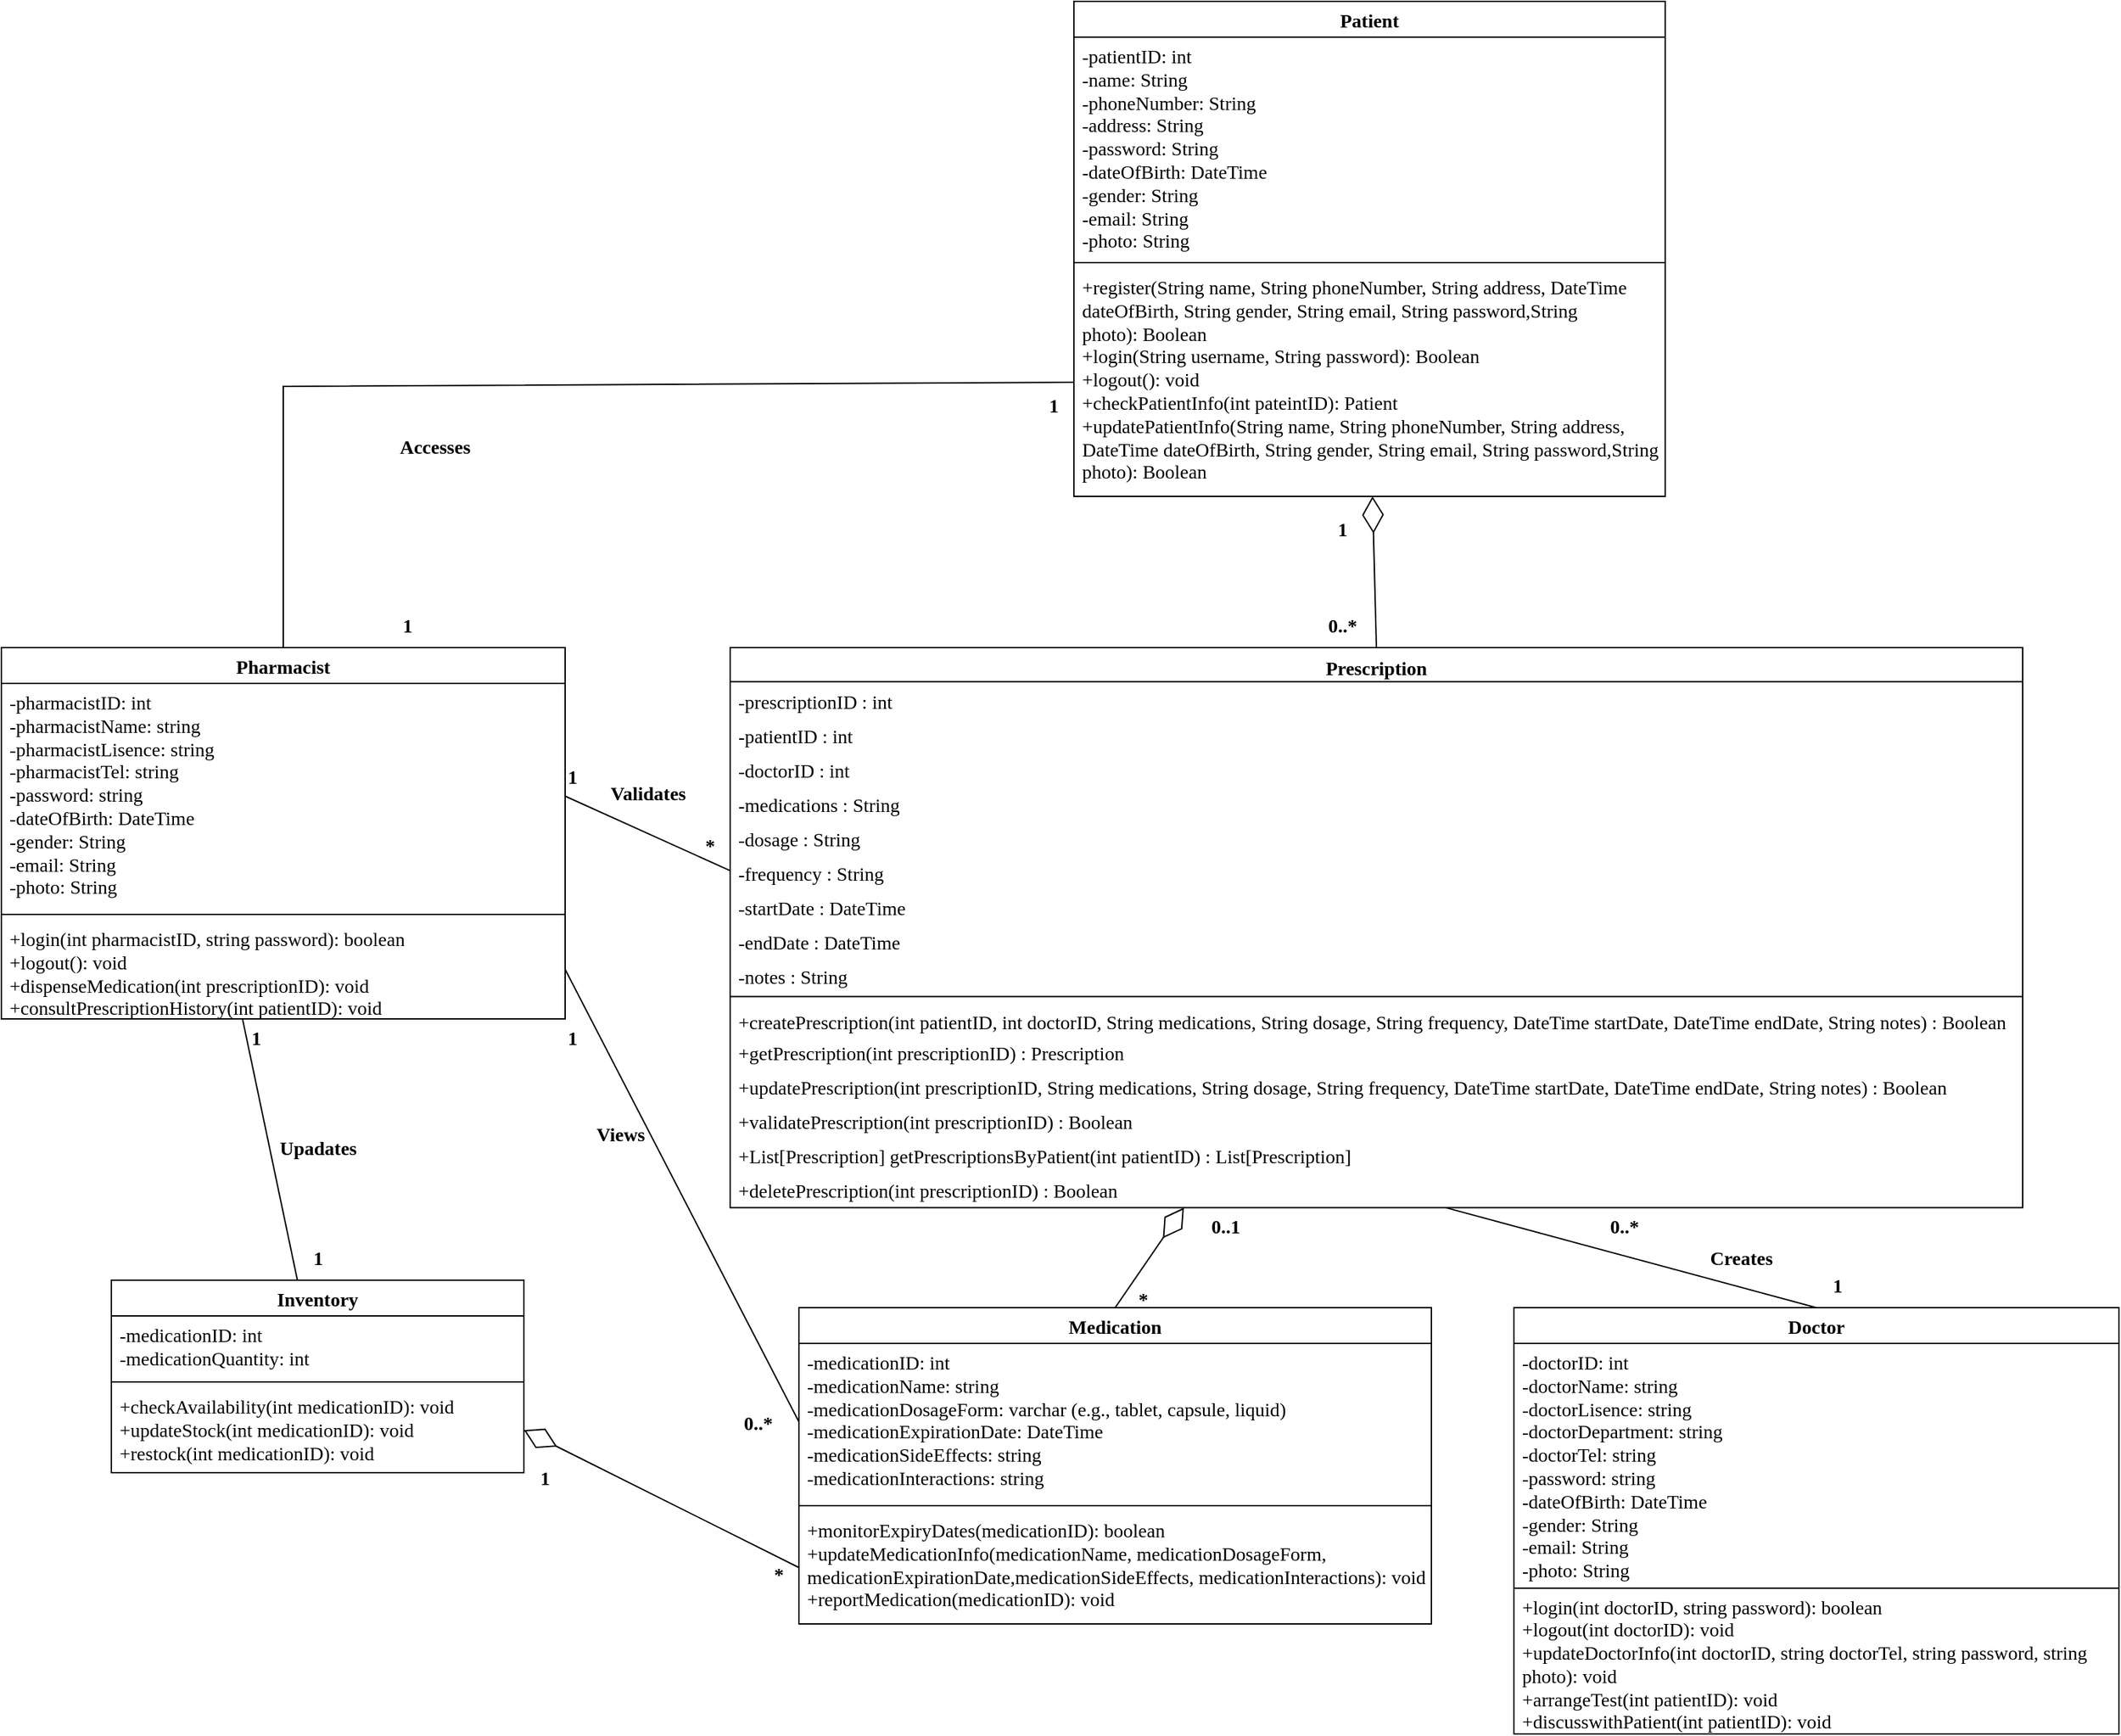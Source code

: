 <mxfile version="22.1.11" type="github">
  <diagram name="第 1 页" id="IFkGXs1P1i4UGobIEqxa">
    <mxGraphModel dx="2165" dy="1396" grid="1" gridSize="10" guides="1" tooltips="1" connect="1" arrows="1" fold="1" page="1" pageScale="1" pageWidth="1169" pageHeight="827" math="0" shadow="0">
      <root>
        <mxCell id="0" />
        <mxCell id="1" parent="0" />
        <mxCell id="cFKn5J2XUhD-Bvyqx_Qe-1" value="Medication" style="swimlane;fontStyle=1;align=center;verticalAlign=top;childLayout=stackLayout;horizontal=1;startSize=26;horizontalStack=0;resizeParent=1;resizeParentMax=0;resizeLast=0;collapsible=1;marginBottom=0;whiteSpace=wrap;html=1;fontFamily=Times New Roman;fontSize=14;" parent="1" vertex="1">
          <mxGeometry x="350" y="160" width="460" height="230" as="geometry" />
        </mxCell>
        <mxCell id="cFKn5J2XUhD-Bvyqx_Qe-2" value="-medicationID:&amp;nbsp;int&lt;br&gt;-medicationName: string&lt;br style=&quot;font-size: 14px;&quot;&gt;-medicationDosageForm: varchar (e.g., tablet, capsule, liquid)&lt;br style=&quot;font-size: 14px;&quot;&gt;-medicationExpirationDate: DateTime&lt;br&gt;-medicationSideEffects: string&lt;br&gt;-medicationInteractions: string" style="text;strokeColor=none;fillColor=none;align=left;verticalAlign=top;spacingLeft=4;spacingRight=4;overflow=hidden;rotatable=0;points=[[0,0.5],[1,0.5]];portConstraint=eastwest;whiteSpace=wrap;html=1;fontFamily=Times New Roman;fontSize=14;" parent="cFKn5J2XUhD-Bvyqx_Qe-1" vertex="1">
          <mxGeometry y="26" width="460" height="114" as="geometry" />
        </mxCell>
        <mxCell id="cFKn5J2XUhD-Bvyqx_Qe-3" value="" style="line;strokeWidth=1;fillColor=none;align=left;verticalAlign=middle;spacingTop=-1;spacingLeft=3;spacingRight=3;rotatable=0;labelPosition=right;points=[];portConstraint=eastwest;strokeColor=inherit;" parent="cFKn5J2XUhD-Bvyqx_Qe-1" vertex="1">
          <mxGeometry y="140" width="460" height="8" as="geometry" />
        </mxCell>
        <mxCell id="cFKn5J2XUhD-Bvyqx_Qe-4" value="+monitorExpiryDates(medicationID):&amp;nbsp;boolean&lt;br&gt;+updateMedicationInfo(medicationName, medicationDosageForm, medicationExpirationDate,medicationSideEffects, medicationInteractions):&amp;nbsp;void&lt;br&gt;+reportMedication(medicationID):&amp;nbsp;void" style="text;strokeColor=none;fillColor=none;align=left;verticalAlign=top;spacingLeft=4;spacingRight=4;overflow=hidden;rotatable=0;points=[[0,0.5],[1,0.5]];portConstraint=eastwest;whiteSpace=wrap;html=1;fontFamily=Times New Roman;fontSize=14;" parent="cFKn5J2XUhD-Bvyqx_Qe-1" vertex="1">
          <mxGeometry y="148" width="460" height="82" as="geometry" />
        </mxCell>
        <mxCell id="cFKn5J2XUhD-Bvyqx_Qe-5" value="Inventory" style="swimlane;fontStyle=1;align=center;verticalAlign=top;childLayout=stackLayout;horizontal=1;startSize=26;horizontalStack=0;resizeParent=1;resizeParentMax=0;resizeLast=0;collapsible=1;marginBottom=0;whiteSpace=wrap;html=1;fontFamily=Times New Roman;fontSize=14;" parent="1" vertex="1">
          <mxGeometry x="-150" y="140" width="300" height="140" as="geometry" />
        </mxCell>
        <mxCell id="cFKn5J2XUhD-Bvyqx_Qe-6" value="-medicationID: int&lt;br style=&quot;font-size: 14px;&quot;&gt;-medicationQuantity: int" style="text;strokeColor=none;fillColor=none;align=left;verticalAlign=top;spacingLeft=4;spacingRight=4;overflow=hidden;rotatable=0;points=[[0,0.5],[1,0.5]];portConstraint=eastwest;whiteSpace=wrap;html=1;fontFamily=Times New Roman;fontSize=14;" parent="cFKn5J2XUhD-Bvyqx_Qe-5" vertex="1">
          <mxGeometry y="26" width="300" height="44" as="geometry" />
        </mxCell>
        <mxCell id="cFKn5J2XUhD-Bvyqx_Qe-7" value="" style="line;strokeWidth=1;fillColor=none;align=left;verticalAlign=middle;spacingTop=-1;spacingLeft=3;spacingRight=3;rotatable=0;labelPosition=right;points=[];portConstraint=eastwest;strokeColor=inherit;" parent="cFKn5J2XUhD-Bvyqx_Qe-5" vertex="1">
          <mxGeometry y="70" width="300" height="8" as="geometry" />
        </mxCell>
        <mxCell id="cFKn5J2XUhD-Bvyqx_Qe-8" value="+checkAvailability(int medicationID): void&lt;br&gt;+updateStock(int medicationID): void&lt;br&gt;+restock(int medicationID): void" style="text;strokeColor=none;fillColor=none;align=left;verticalAlign=top;spacingLeft=4;spacingRight=4;overflow=hidden;rotatable=0;points=[[0,0.5],[1,0.5]];portConstraint=eastwest;whiteSpace=wrap;html=1;fontFamily=Times New Roman;fontSize=14;" parent="cFKn5J2XUhD-Bvyqx_Qe-5" vertex="1">
          <mxGeometry y="78" width="300" height="62" as="geometry" />
        </mxCell>
        <mxCell id="cFKn5J2XUhD-Bvyqx_Qe-9" value="&lt;font style=&quot;font-size: 14px;&quot; face=&quot;Times New Roman&quot;&gt;Pharmacist&lt;/font&gt;" style="swimlane;fontStyle=1;align=center;verticalAlign=top;childLayout=stackLayout;horizontal=1;startSize=26;horizontalStack=0;resizeParent=1;resizeParentMax=0;resizeLast=0;collapsible=1;marginBottom=0;whiteSpace=wrap;html=1;" parent="1" vertex="1">
          <mxGeometry x="-230" y="-320" width="410" height="270" as="geometry" />
        </mxCell>
        <mxCell id="cFKn5J2XUhD-Bvyqx_Qe-10" value="-pharmacistID: int&lt;br&gt;-pharmacistName: string&lt;br style=&quot;font-size: 14px;&quot;&gt;-pharmacistLisence: string&lt;br&gt;-pharmacistTel: string&lt;br&gt;-password: string&lt;br&gt;-dateOfBirth: DateTime&amp;nbsp;&lt;br style=&quot;border-color: var(--border-color);&quot;&gt;-gender: String&amp;nbsp;&lt;br style=&quot;border-color: var(--border-color);&quot;&gt;-email: String&amp;nbsp;&lt;br style=&quot;border-color: var(--border-color);&quot;&gt;-photo: String&amp;nbsp;" style="text;strokeColor=none;fillColor=none;align=left;verticalAlign=top;spacingLeft=4;spacingRight=4;overflow=hidden;rotatable=0;points=[[0,0.5],[1,0.5]];portConstraint=eastwest;whiteSpace=wrap;html=1;fontFamily=Times New Roman;fontSize=14;" parent="cFKn5J2XUhD-Bvyqx_Qe-9" vertex="1">
          <mxGeometry y="26" width="410" height="164" as="geometry" />
        </mxCell>
        <mxCell id="cFKn5J2XUhD-Bvyqx_Qe-11" value="" style="line;strokeWidth=1;fillColor=none;align=left;verticalAlign=middle;spacingTop=-1;spacingLeft=3;spacingRight=3;rotatable=0;labelPosition=right;points=[];portConstraint=eastwest;strokeColor=inherit;" parent="cFKn5J2XUhD-Bvyqx_Qe-9" vertex="1">
          <mxGeometry y="190" width="410" height="8" as="geometry" />
        </mxCell>
        <mxCell id="cFKn5J2XUhD-Bvyqx_Qe-12" value="&lt;font style=&quot;font-size: 14px;&quot;&gt;+login(int pharmacistID, string password): boolean&lt;br style=&quot;border-color: var(--border-color);&quot;&gt;+logout(): void&lt;br&gt;+dispenseMedication(int prescriptionID): void&lt;br style=&quot;font-size: 14px;&quot;&gt;&lt;/font&gt;&lt;font style=&quot;font-size: 14px;&quot;&gt;+consultPrescriptionHistory(int patientID): void&lt;br&gt;&lt;br&gt;&lt;br style=&quot;font-size: 14px;&quot;&gt;&lt;/font&gt;" style="text;strokeColor=none;fillColor=none;align=left;verticalAlign=top;spacingLeft=4;spacingRight=4;overflow=hidden;rotatable=0;points=[[0,0.5],[1,0.5]];portConstraint=eastwest;whiteSpace=wrap;html=1;fontFamily=Times New Roman;fontSize=14;" parent="cFKn5J2XUhD-Bvyqx_Qe-9" vertex="1">
          <mxGeometry y="198" width="410" height="72" as="geometry" />
        </mxCell>
        <mxCell id="cFKn5J2XUhD-Bvyqx_Qe-13" value="" style="endArrow=diamondThin;endFill=0;endSize=24;html=1;rounded=0;entryX=1;entryY=0.5;entryDx=0;entryDy=0;exitX=0;exitY=0.5;exitDx=0;exitDy=0;" parent="1" source="cFKn5J2XUhD-Bvyqx_Qe-4" target="cFKn5J2XUhD-Bvyqx_Qe-8" edge="1">
          <mxGeometry width="160" relative="1" as="geometry">
            <mxPoint x="840" y="45" as="sourcePoint" />
            <mxPoint x="910" y="125" as="targetPoint" />
            <Array as="points" />
          </mxGeometry>
        </mxCell>
        <mxCell id="cFKn5J2XUhD-Bvyqx_Qe-14" value="*" style="text;html=1;align=center;verticalAlign=middle;resizable=0;points=[];autosize=1;strokeColor=none;fillColor=none;fontFamily=Times New Roman;fontSize=14;fontStyle=1" parent="1" vertex="1">
          <mxGeometry x="585" y="140" width="30" height="30" as="geometry" />
        </mxCell>
        <mxCell id="cFKn5J2XUhD-Bvyqx_Qe-15" value="0..1" style="text;html=1;align=center;verticalAlign=middle;resizable=0;points=[];autosize=1;strokeColor=none;fillColor=none;fontSize=14;fontFamily=Times New Roman;fontStyle=1" parent="1" vertex="1">
          <mxGeometry x="640" y="87.31" width="40" height="30" as="geometry" />
        </mxCell>
        <mxCell id="cFKn5J2XUhD-Bvyqx_Qe-16" value="1" style="text;html=1;align=center;verticalAlign=middle;resizable=0;points=[];autosize=1;strokeColor=none;fillColor=none;fontFamily=Times New Roman;fontStyle=1;fontSize=14;" parent="1" vertex="1">
          <mxGeometry x="150" y="270" width="30" height="30" as="geometry" />
        </mxCell>
        <mxCell id="cFKn5J2XUhD-Bvyqx_Qe-17" value="*" style="text;html=1;align=center;verticalAlign=middle;resizable=0;points=[];autosize=1;strokeColor=none;fillColor=none;fontFamily=Times New Roman;fontSize=14;fontStyle=1" parent="1" vertex="1">
          <mxGeometry x="270" y="-190" width="30" height="30" as="geometry" />
        </mxCell>
        <mxCell id="cFKn5J2XUhD-Bvyqx_Qe-24" value="" style="endArrow=diamondThin;endFill=0;endSize=24;html=1;rounded=0;exitX=0.5;exitY=0;exitDx=0;exitDy=0;" parent="1" source="cFKn5J2XUhD-Bvyqx_Qe-1" edge="1">
          <mxGeometry width="160" relative="1" as="geometry">
            <mxPoint x="685" y="-30" as="sourcePoint" />
            <mxPoint x="629.979" y="87.307" as="targetPoint" />
          </mxGeometry>
        </mxCell>
        <mxCell id="cFKn5J2XUhD-Bvyqx_Qe-26" value="&lt;font style=&quot;font-size: 14px;&quot; face=&quot;Times New Roman&quot;&gt;Doctor&lt;/font&gt;" style="swimlane;fontStyle=1;align=center;verticalAlign=top;childLayout=stackLayout;horizontal=1;startSize=26;horizontalStack=0;resizeParent=1;resizeParentMax=0;resizeLast=0;collapsible=1;marginBottom=0;whiteSpace=wrap;html=1;" parent="1" vertex="1">
          <mxGeometry x="870" y="160" width="440" height="310" as="geometry" />
        </mxCell>
        <mxCell id="cFKn5J2XUhD-Bvyqx_Qe-27" value="-doctorID: int&lt;br style=&quot;border-color: var(--border-color);&quot;&gt;-doctorName: string&lt;br&gt;-doctorLisence: string&lt;br style=&quot;font-size: 14px;&quot;&gt;-doctorDepartment: string&lt;br style=&quot;font-size: 14px;&quot;&gt;-doctorTel: string&lt;br&gt;-password: string&lt;br&gt;-dateOfBirth: DateTime&amp;nbsp;&lt;br style=&quot;border-color: var(--border-color);&quot;&gt;-gender: String&amp;nbsp;&lt;br style=&quot;border-color: var(--border-color);&quot;&gt;-email: String&amp;nbsp;&lt;br style=&quot;border-color: var(--border-color);&quot;&gt;-photo: String&amp;nbsp;" style="text;strokeColor=none;fillColor=none;align=left;verticalAlign=top;spacingLeft=4;spacingRight=4;overflow=hidden;rotatable=0;points=[[0,0.5],[1,0.5]];portConstraint=eastwest;whiteSpace=wrap;html=1;fontFamily=Times New Roman;fontStyle=0;fontSize=14;" parent="cFKn5J2XUhD-Bvyqx_Qe-26" vertex="1">
          <mxGeometry y="26" width="440" height="174" as="geometry" />
        </mxCell>
        <mxCell id="cFKn5J2XUhD-Bvyqx_Qe-28" value="" style="line;strokeWidth=1;fillColor=none;align=left;verticalAlign=middle;spacingTop=-1;spacingLeft=3;spacingRight=3;rotatable=0;labelPosition=right;points=[];portConstraint=eastwest;strokeColor=inherit;" parent="cFKn5J2XUhD-Bvyqx_Qe-26" vertex="1">
          <mxGeometry y="200" width="440" height="8" as="geometry" />
        </mxCell>
        <mxCell id="cFKn5J2XUhD-Bvyqx_Qe-29" value="+login(int&amp;nbsp;doctorID, string&amp;nbsp;password):&amp;nbsp;boolean&lt;br&gt;+logout(int doctorID):&amp;nbsp;void&lt;br style=&quot;font-size: 14px;&quot;&gt;+updateDoctorInfo(int doctorID, string doctorTel, string password, string photo):&amp;nbsp;void&lt;br style=&quot;font-size: 14px;&quot;&gt;+arrangeTest(int patientID):&amp;nbsp;void&lt;br&gt;+discusswithPatient(int patientID): void" style="text;strokeColor=none;fillColor=none;align=left;verticalAlign=middle;spacingLeft=4;spacingRight=4;overflow=hidden;rotatable=0;points=[[0,0.5],[1,0.5]];portConstraint=eastwest;whiteSpace=wrap;html=1;fontSize=14;fontFamily=Times New Roman;" parent="cFKn5J2XUhD-Bvyqx_Qe-26" vertex="1">
          <mxGeometry y="208" width="440" height="102" as="geometry" />
        </mxCell>
        <mxCell id="cFKn5J2XUhD-Bvyqx_Qe-36" value="1" style="text;html=1;align=center;verticalAlign=middle;resizable=0;points=[];autosize=1;strokeColor=none;fillColor=none;fontFamily=Times New Roman;fontStyle=1;fontSize=14;" parent="1" vertex="1">
          <mxGeometry x="730" y="-420" width="30" height="30" as="geometry" />
        </mxCell>
        <mxCell id="cFKn5J2XUhD-Bvyqx_Qe-37" value="0..*" style="text;html=1;align=center;verticalAlign=middle;resizable=0;points=[];autosize=1;strokeColor=none;fillColor=none;fontStyle=1;fontFamily=Times New Roman;fontSize=14;" parent="1" vertex="1">
          <mxGeometry x="725" y="-350" width="40" height="30" as="geometry" />
        </mxCell>
        <mxCell id="cFKn5J2XUhD-Bvyqx_Qe-38" value="" style="endArrow=none;html=1;rounded=0;exitX=1;exitY=0.5;exitDx=0;exitDy=0;entryX=0;entryY=0.5;entryDx=0;entryDy=0;" parent="1" source="cFKn5J2XUhD-Bvyqx_Qe-10" edge="1">
          <mxGeometry width="50" height="50" relative="1" as="geometry">
            <mxPoint x="340" y="-140" as="sourcePoint" />
            <mxPoint x="300" y="-157.812" as="targetPoint" />
          </mxGeometry>
        </mxCell>
        <mxCell id="cFKn5J2XUhD-Bvyqx_Qe-39" value="Validates" style="edgeLabel;html=1;align=center;verticalAlign=middle;resizable=0;points=[];fontFamily=Times New Roman;fontStyle=1;fontSize=14;" parent="cFKn5J2XUhD-Bvyqx_Qe-38" vertex="1" connectable="0">
          <mxGeometry x="-0.131" y="2" relative="1" as="geometry">
            <mxPoint x="7" y="-23" as="offset" />
          </mxGeometry>
        </mxCell>
        <mxCell id="cFKn5J2XUhD-Bvyqx_Qe-40" value="" style="endArrow=none;html=1;rounded=0;exitX=1;exitY=0.5;exitDx=0;exitDy=0;entryX=0;entryY=0.5;entryDx=0;entryDy=0;" parent="1" source="cFKn5J2XUhD-Bvyqx_Qe-12" target="cFKn5J2XUhD-Bvyqx_Qe-2" edge="1">
          <mxGeometry width="50" height="50" relative="1" as="geometry">
            <mxPoint x="340" y="-50" as="sourcePoint" />
            <mxPoint x="390" y="-100" as="targetPoint" />
            <Array as="points" />
          </mxGeometry>
        </mxCell>
        <mxCell id="cFKn5J2XUhD-Bvyqx_Qe-41" value="Views" style="text;html=1;align=center;verticalAlign=middle;resizable=0;points=[];autosize=1;strokeColor=none;fillColor=none;fontFamily=Times New Roman;fontStyle=1;fontSize=14;" parent="1" vertex="1">
          <mxGeometry x="190" y="20" width="60" height="30" as="geometry" />
        </mxCell>
        <mxCell id="cFKn5J2XUhD-Bvyqx_Qe-42" value="" style="endArrow=none;html=1;rounded=0;entryX=0.428;entryY=1.008;entryDx=0;entryDy=0;entryPerimeter=0;" parent="1" target="cFKn5J2XUhD-Bvyqx_Qe-12" edge="1" source="cFKn5J2XUhD-Bvyqx_Qe-5">
          <mxGeometry width="50" height="50" relative="1" as="geometry">
            <mxPoint x="30" as="sourcePoint" />
            <mxPoint x="390" y="-100" as="targetPoint" />
          </mxGeometry>
        </mxCell>
        <mxCell id="cFKn5J2XUhD-Bvyqx_Qe-43" value="Upadates" style="text;html=1;align=center;verticalAlign=middle;resizable=0;points=[];autosize=1;strokeColor=none;fillColor=none;fontFamily=Times New Roman;fontStyle=1;fontSize=14;" parent="1" vertex="1">
          <mxGeometry x="-40" y="30" width="80" height="30" as="geometry" />
        </mxCell>
        <mxCell id="cFKn5J2XUhD-Bvyqx_Qe-44" value="1" style="text;html=1;align=center;verticalAlign=middle;resizable=0;points=[];autosize=1;strokeColor=none;fillColor=none;fontFamily=Times New Roman;fontStyle=1;fontSize=14;" parent="1" vertex="1">
          <mxGeometry x="170" y="-50" width="30" height="30" as="geometry" />
        </mxCell>
        <mxCell id="cFKn5J2XUhD-Bvyqx_Qe-46" value="1" style="text;html=1;align=center;verticalAlign=middle;resizable=0;points=[];autosize=1;strokeColor=none;fillColor=none;fontFamily=Times New Roman;fontStyle=1;fontSize=14;" parent="1" vertex="1">
          <mxGeometry x="-60" y="-50" width="30" height="30" as="geometry" />
        </mxCell>
        <mxCell id="cFKn5J2XUhD-Bvyqx_Qe-47" value="" style="endArrow=diamondThin;endFill=0;endSize=24;html=1;rounded=0;exitX=0.5;exitY=0;exitDx=0;exitDy=0;" parent="1" target="cFYMwrhWfDiPG1Qy6Kb4-4" edge="1">
          <mxGeometry width="160" relative="1" as="geometry">
            <mxPoint x="770.0" y="-320" as="sourcePoint" />
            <mxPoint x="479.762" y="-390" as="targetPoint" />
          </mxGeometry>
        </mxCell>
        <mxCell id="cFKn5J2XUhD-Bvyqx_Qe-48" value="1" style="text;html=1;align=center;verticalAlign=middle;resizable=0;points=[];autosize=1;strokeColor=none;fillColor=none;fontStyle=1;fontFamily=Times New Roman;fontSize=14;" parent="1" vertex="1">
          <mxGeometry x="-15" y="110" width="30" height="30" as="geometry" />
        </mxCell>
        <mxCell id="cFKn5J2XUhD-Bvyqx_Qe-49" value="*" style="text;html=1;align=center;verticalAlign=middle;resizable=0;points=[];autosize=1;strokeColor=none;fillColor=none;fontFamily=Times New Roman;fontSize=14;fontStyle=1" parent="1" vertex="1">
          <mxGeometry x="320" y="340" width="30" height="30" as="geometry" />
        </mxCell>
        <mxCell id="cFKn5J2XUhD-Bvyqx_Qe-50" value="1" style="text;html=1;align=center;verticalAlign=middle;resizable=0;points=[];autosize=1;strokeColor=none;fillColor=none;fontFamily=Times New Roman;fontStyle=1;fontSize=14;" parent="1" vertex="1">
          <mxGeometry x="170" y="-240" width="30" height="30" as="geometry" />
        </mxCell>
        <mxCell id="cFKn5J2XUhD-Bvyqx_Qe-51" value="0..*" style="text;html=1;align=center;verticalAlign=middle;resizable=0;points=[];autosize=1;strokeColor=none;fillColor=none;fontFamily=Times New Roman;fontSize=14;fontStyle=1" parent="1" vertex="1">
          <mxGeometry x="300" y="230" width="40" height="30" as="geometry" />
        </mxCell>
        <mxCell id="cFKn5J2XUhD-Bvyqx_Qe-52" value="" style="endArrow=none;html=1;rounded=0;entryX=0.5;entryY=0;entryDx=0;entryDy=0;" parent="1" source="cFYMwrhWfDiPG1Qy6Kb4-56" target="cFKn5J2XUhD-Bvyqx_Qe-26" edge="1">
          <mxGeometry width="50" height="50" relative="1" as="geometry">
            <mxPoint x="1310" y="-230" as="sourcePoint" />
            <mxPoint x="390" y="-190" as="targetPoint" />
          </mxGeometry>
        </mxCell>
        <mxCell id="cFKn5J2XUhD-Bvyqx_Qe-53" value="Creates" style="text;html=1;align=center;verticalAlign=middle;resizable=0;points=[];autosize=1;strokeColor=none;fillColor=none;fontStyle=1;fontFamily=Times New Roman;fontSize=14;" parent="1" vertex="1">
          <mxGeometry x="1000" y="110" width="70" height="30" as="geometry" />
        </mxCell>
        <mxCell id="cFKn5J2XUhD-Bvyqx_Qe-54" value="1" style="text;html=1;align=center;verticalAlign=middle;resizable=0;points=[];autosize=1;strokeColor=none;fillColor=none;fontStyle=1;fontFamily=Times New Roman;fontSize=14;" parent="1" vertex="1">
          <mxGeometry x="1090" y="130" width="30" height="30" as="geometry" />
        </mxCell>
        <mxCell id="cFKn5J2XUhD-Bvyqx_Qe-55" value="0..*" style="text;html=1;align=center;verticalAlign=middle;resizable=0;points=[];autosize=1;strokeColor=none;fillColor=none;fontFamily=Times New Roman;fontSize=14;fontStyle=1" parent="1" vertex="1">
          <mxGeometry x="930" y="87.31" width="40" height="30" as="geometry" />
        </mxCell>
        <mxCell id="cFKn5J2XUhD-Bvyqx_Qe-57" value="" style="endArrow=none;html=1;rounded=0;entryX=0;entryY=0.5;entryDx=0;entryDy=0;exitX=0.5;exitY=0;exitDx=0;exitDy=0;" parent="1" source="cFKn5J2XUhD-Bvyqx_Qe-9" target="cFYMwrhWfDiPG1Qy6Kb4-4" edge="1">
          <mxGeometry width="50" height="50" relative="1" as="geometry">
            <mxPoint x="340" y="-320" as="sourcePoint" />
            <mxPoint x="320" y="-557" as="targetPoint" />
            <Array as="points">
              <mxPoint x="-25" y="-510" />
            </Array>
          </mxGeometry>
        </mxCell>
        <mxCell id="cFKn5J2XUhD-Bvyqx_Qe-58" value="1" style="text;html=1;align=center;verticalAlign=middle;resizable=0;points=[];autosize=1;strokeColor=none;fillColor=none;fontFamily=Times New Roman;fontStyle=1;fontSize=14;" parent="1" vertex="1">
          <mxGeometry x="50" y="-350" width="30" height="30" as="geometry" />
        </mxCell>
        <mxCell id="cFKn5J2XUhD-Bvyqx_Qe-59" value="1" style="text;html=1;align=center;verticalAlign=middle;resizable=0;points=[];autosize=1;strokeColor=none;fillColor=none;fontFamily=Times New Roman;fontStyle=1;fontSize=14;" parent="1" vertex="1">
          <mxGeometry x="520" y="-510" width="30" height="30" as="geometry" />
        </mxCell>
        <mxCell id="cFKn5J2XUhD-Bvyqx_Qe-60" value="Accesses" style="text;html=1;align=center;verticalAlign=middle;resizable=0;points=[];autosize=1;strokeColor=none;fillColor=none;fontFamily=Times New Roman;fontStyle=1;fontSize=14;" parent="1" vertex="1">
          <mxGeometry x="50" y="-480" width="70" height="30" as="geometry" />
        </mxCell>
        <mxCell id="cFYMwrhWfDiPG1Qy6Kb4-1" value="Patient" style="swimlane;fontStyle=1;align=center;verticalAlign=top;childLayout=stackLayout;horizontal=1;startSize=26;horizontalStack=0;resizeParent=1;resizeParentMax=0;resizeLast=0;collapsible=1;marginBottom=0;whiteSpace=wrap;html=1;fontFamily=Times New Roman;fontSize=14;" vertex="1" parent="1">
          <mxGeometry x="550" y="-790" width="430" height="360" as="geometry" />
        </mxCell>
        <mxCell id="cFYMwrhWfDiPG1Qy6Kb4-2" value="&lt;font style=&quot;font-size: 14px;&quot;&gt;        -patientID: int&lt;br style=&quot;&quot;&gt;-name: String&amp;nbsp;&lt;br style=&quot;&quot;&gt;-phoneNumber: String&amp;nbsp;&lt;br style=&quot;&quot;&gt;-address: String&amp;nbsp;&lt;br style=&quot;&quot;&gt;-password: String&amp;nbsp;&lt;br style=&quot;&quot;&gt;-dateOfBirth: DateTime&amp;nbsp;&lt;br style=&quot;&quot;&gt;-gender: String&amp;nbsp;&lt;br style=&quot;&quot;&gt;-email: String&amp;nbsp;&lt;br style=&quot;&quot;&gt;        -photo: String&amp;nbsp;&lt;/font&gt;" style="text;strokeColor=none;fillColor=none;align=left;verticalAlign=top;spacingLeft=4;spacingRight=4;overflow=hidden;rotatable=0;points=[[0,0.5],[1,0.5]];portConstraint=eastwest;whiteSpace=wrap;html=1;fontFamily=Times New Roman;fontSize=12;" vertex="1" parent="cFYMwrhWfDiPG1Qy6Kb4-1">
          <mxGeometry y="26" width="430" height="160" as="geometry" />
        </mxCell>
        <mxCell id="cFYMwrhWfDiPG1Qy6Kb4-3" value="" style="line;strokeWidth=1;fillColor=none;align=left;verticalAlign=middle;spacingTop=-1;spacingLeft=3;spacingRight=3;rotatable=0;labelPosition=right;points=[];portConstraint=eastwest;strokeColor=inherit;fontFamily=Times New Roman;fontSize=12;" vertex="1" parent="cFYMwrhWfDiPG1Qy6Kb4-1">
          <mxGeometry y="186" width="430" height="8" as="geometry" />
        </mxCell>
        <mxCell id="cFYMwrhWfDiPG1Qy6Kb4-4" value="&lt;font style=&quot;font-size: 14px;&quot;&gt;+register(String name, String phoneNumber, String address, DateTime dateOfBirth, String gender, String email, String password,String photo):&amp;nbsp;Boolean&lt;br style=&quot;&quot;&gt;+login(String username, String password): Boolean&lt;br style=&quot;&quot;&gt;+logout():&amp;nbsp;void&lt;br style=&quot;&quot;&gt;+checkPatientInfo(int pateintID):&amp;nbsp;Patient&lt;br style=&quot;&quot;&gt;+updatePatientInfo(String name, String phoneNumber, String address, DateTime dateOfBirth, String gender, String email, String password,String photo):&amp;nbsp;Boolean&lt;br style=&quot;&quot;&gt;&lt;/font&gt;&lt;span style=&quot;font-size: 12px;&quot;&gt;&lt;br style=&quot;font-size: 12px;&quot;&gt;&lt;/span&gt;" style="text;strokeColor=none;fillColor=none;align=left;verticalAlign=top;spacingLeft=4;spacingRight=4;overflow=hidden;rotatable=0;points=[[0,0.5],[1,0.5]];portConstraint=eastwest;whiteSpace=wrap;html=1;fontSize=12;fontFamily=Times New Roman;" vertex="1" parent="cFYMwrhWfDiPG1Qy6Kb4-1">
          <mxGeometry y="194" width="430" height="166" as="geometry" />
        </mxCell>
        <mxCell id="cFYMwrhWfDiPG1Qy6Kb4-40" value="Prescription" style="swimlane;fontStyle=1;align=center;verticalAlign=top;childLayout=stackLayout;horizontal=1;startSize=24.688;horizontalStack=0;resizeParent=1;resizeParentMax=0;resizeLast=0;collapsible=0;marginBottom=0;fontFamily=Times New Roman;fontSize=14;" vertex="1" parent="1">
          <mxGeometry x="300" y="-320" width="940" height="407.308" as="geometry" />
        </mxCell>
        <mxCell id="cFYMwrhWfDiPG1Qy6Kb4-41" value="-prescriptionID : int" style="text;strokeColor=none;fillColor=none;align=left;verticalAlign=top;spacingLeft=4;spacingRight=4;overflow=hidden;rotatable=0;points=[[0,0.5],[1,0.5]];portConstraint=eastwest;fontFamily=Times New Roman;fontSize=14;" vertex="1" parent="cFYMwrhWfDiPG1Qy6Kb4-40">
          <mxGeometry y="24.688" width="940" height="25" as="geometry" />
        </mxCell>
        <mxCell id="cFYMwrhWfDiPG1Qy6Kb4-42" value="-patientID : int" style="text;strokeColor=none;fillColor=none;align=left;verticalAlign=top;spacingLeft=4;spacingRight=4;overflow=hidden;rotatable=0;points=[[0,0.5],[1,0.5]];portConstraint=eastwest;fontFamily=Times New Roman;fontSize=14;" vertex="1" parent="cFYMwrhWfDiPG1Qy6Kb4-40">
          <mxGeometry y="49.688" width="940" height="25" as="geometry" />
        </mxCell>
        <mxCell id="cFYMwrhWfDiPG1Qy6Kb4-43" value="-doctorID : int" style="text;strokeColor=none;fillColor=none;align=left;verticalAlign=top;spacingLeft=4;spacingRight=4;overflow=hidden;rotatable=0;points=[[0,0.5],[1,0.5]];portConstraint=eastwest;fontFamily=Times New Roman;fontSize=14;" vertex="1" parent="cFYMwrhWfDiPG1Qy6Kb4-40">
          <mxGeometry y="74.688" width="940" height="25" as="geometry" />
        </mxCell>
        <mxCell id="cFYMwrhWfDiPG1Qy6Kb4-44" value="-medications : String" style="text;strokeColor=none;fillColor=none;align=left;verticalAlign=top;spacingLeft=4;spacingRight=4;overflow=hidden;rotatable=0;points=[[0,0.5],[1,0.5]];portConstraint=eastwest;fontFamily=Times New Roman;fontSize=14;" vertex="1" parent="cFYMwrhWfDiPG1Qy6Kb4-40">
          <mxGeometry y="99.688" width="940" height="25" as="geometry" />
        </mxCell>
        <mxCell id="cFYMwrhWfDiPG1Qy6Kb4-45" value="-dosage : String" style="text;strokeColor=none;fillColor=none;align=left;verticalAlign=top;spacingLeft=4;spacingRight=4;overflow=hidden;rotatable=0;points=[[0,0.5],[1,0.5]];portConstraint=eastwest;fontFamily=Times New Roman;fontSize=14;" vertex="1" parent="cFYMwrhWfDiPG1Qy6Kb4-40">
          <mxGeometry y="124.688" width="940" height="25" as="geometry" />
        </mxCell>
        <mxCell id="cFYMwrhWfDiPG1Qy6Kb4-46" value="-frequency : String" style="text;strokeColor=none;fillColor=none;align=left;verticalAlign=top;spacingLeft=4;spacingRight=4;overflow=hidden;rotatable=0;points=[[0,0.5],[1,0.5]];portConstraint=eastwest;fontFamily=Times New Roman;fontSize=14;" vertex="1" parent="cFYMwrhWfDiPG1Qy6Kb4-40">
          <mxGeometry y="149.688" width="940" height="25" as="geometry" />
        </mxCell>
        <mxCell id="cFYMwrhWfDiPG1Qy6Kb4-47" value="-startDate : DateTime" style="text;strokeColor=none;fillColor=none;align=left;verticalAlign=top;spacingLeft=4;spacingRight=4;overflow=hidden;rotatable=0;points=[[0,0.5],[1,0.5]];portConstraint=eastwest;fontFamily=Times New Roman;fontSize=14;" vertex="1" parent="cFYMwrhWfDiPG1Qy6Kb4-40">
          <mxGeometry y="174.688" width="940" height="25" as="geometry" />
        </mxCell>
        <mxCell id="cFYMwrhWfDiPG1Qy6Kb4-48" value="-endDate : DateTime" style="text;strokeColor=none;fillColor=none;align=left;verticalAlign=top;spacingLeft=4;spacingRight=4;overflow=hidden;rotatable=0;points=[[0,0.5],[1,0.5]];portConstraint=eastwest;fontFamily=Times New Roman;fontSize=14;" vertex="1" parent="cFYMwrhWfDiPG1Qy6Kb4-40">
          <mxGeometry y="199.688" width="940" height="25" as="geometry" />
        </mxCell>
        <mxCell id="cFYMwrhWfDiPG1Qy6Kb4-49" value="-notes : String" style="text;strokeColor=none;fillColor=none;align=left;verticalAlign=top;spacingLeft=4;spacingRight=4;overflow=hidden;rotatable=0;points=[[0,0.5],[1,0.5]];portConstraint=eastwest;fontFamily=Times New Roman;fontSize=14;" vertex="1" parent="cFYMwrhWfDiPG1Qy6Kb4-40">
          <mxGeometry y="224.688" width="940" height="25" as="geometry" />
        </mxCell>
        <mxCell id="cFYMwrhWfDiPG1Qy6Kb4-50" style="line;strokeWidth=1;fillColor=none;align=left;verticalAlign=middle;spacingTop=-1;spacingLeft=3;spacingRight=3;rotatable=0;labelPosition=right;points=[];portConstraint=eastwest;strokeColor=inherit;fontFamily=Times New Roman;" vertex="1" parent="cFYMwrhWfDiPG1Qy6Kb4-40">
          <mxGeometry y="249.688" width="940" height="8" as="geometry" />
        </mxCell>
        <mxCell id="cFYMwrhWfDiPG1Qy6Kb4-51" value="+createPrescription(int patientID, int doctorID, String medications, String dosage, String frequency, DateTime startDate, DateTime endDate, String notes) : Boolean" style="text;strokeColor=none;fillColor=none;align=left;verticalAlign=top;spacingLeft=4;spacingRight=4;overflow=hidden;rotatable=0;points=[[0,0.5],[1,0.5]];portConstraint=eastwest;fontFamily=Times New Roman;fontSize=14;" vertex="1" parent="cFYMwrhWfDiPG1Qy6Kb4-40">
          <mxGeometry y="257.688" width="940" height="22.31" as="geometry" />
        </mxCell>
        <mxCell id="cFYMwrhWfDiPG1Qy6Kb4-52" value="+getPrescription(int prescriptionID) : Prescription" style="text;strokeColor=none;fillColor=none;align=left;verticalAlign=top;spacingLeft=4;spacingRight=4;overflow=hidden;rotatable=0;points=[[0,0.5],[1,0.5]];portConstraint=eastwest;fontFamily=Times New Roman;fontSize=14;" vertex="1" parent="cFYMwrhWfDiPG1Qy6Kb4-40">
          <mxGeometry y="279.998" width="940" height="25" as="geometry" />
        </mxCell>
        <mxCell id="cFYMwrhWfDiPG1Qy6Kb4-53" value="+updatePrescription(int prescriptionID, String medications, String dosage, String frequency, DateTime startDate, DateTime endDate, String notes) : Boolean" style="text;strokeColor=none;fillColor=none;align=left;verticalAlign=top;spacingLeft=4;spacingRight=4;overflow=hidden;rotatable=0;points=[[0,0.5],[1,0.5]];portConstraint=eastwest;fontFamily=Times New Roman;fontSize=14;" vertex="1" parent="cFYMwrhWfDiPG1Qy6Kb4-40">
          <mxGeometry y="304.998" width="940" height="25" as="geometry" />
        </mxCell>
        <mxCell id="cFYMwrhWfDiPG1Qy6Kb4-54" value="+validatePrescription(int prescriptionID) : Boolean" style="text;strokeColor=none;fillColor=none;align=left;verticalAlign=top;spacingLeft=4;spacingRight=4;overflow=hidden;rotatable=0;points=[[0,0.5],[1,0.5]];portConstraint=eastwest;fontFamily=Times New Roman;fontSize=14;" vertex="1" parent="cFYMwrhWfDiPG1Qy6Kb4-40">
          <mxGeometry y="329.998" width="940" height="25" as="geometry" />
        </mxCell>
        <mxCell id="cFYMwrhWfDiPG1Qy6Kb4-55" value="+List[Prescription] getPrescriptionsByPatient(int patientID) : List[Prescription]" style="text;strokeColor=none;fillColor=none;align=left;verticalAlign=top;spacingLeft=4;spacingRight=4;overflow=hidden;rotatable=0;points=[[0,0.5],[1,0.5]];portConstraint=eastwest;fontFamily=Times New Roman;fontSize=14;" vertex="1" parent="cFYMwrhWfDiPG1Qy6Kb4-40">
          <mxGeometry y="354.998" width="940" height="25" as="geometry" />
        </mxCell>
        <mxCell id="cFYMwrhWfDiPG1Qy6Kb4-56" value="+deletePrescription(int prescriptionID) : Boolean" style="text;strokeColor=none;fillColor=none;align=left;verticalAlign=top;spacingLeft=4;spacingRight=4;overflow=hidden;rotatable=0;points=[[0,0.5],[1,0.5]];portConstraint=eastwest;fontFamily=Times New Roman;fontSize=14;" vertex="1" parent="cFYMwrhWfDiPG1Qy6Kb4-40">
          <mxGeometry y="379.998" width="940" height="27.31" as="geometry" />
        </mxCell>
      </root>
    </mxGraphModel>
  </diagram>
</mxfile>
